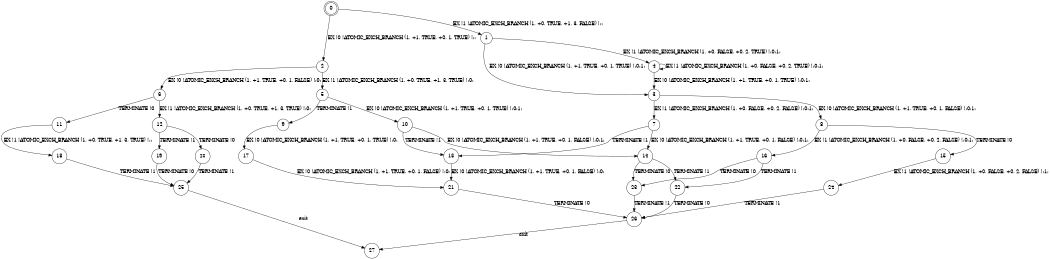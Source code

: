 digraph BCG {
size = "7, 10.5";
center = TRUE;
node [shape = circle];
0 [peripheries = 2];
0 -> 1 [label = "EX !1 !ATOMIC_EXCH_BRANCH (1, +0, TRUE, +1, 3, FALSE) !::"];
0 -> 2 [label = "EX !0 !ATOMIC_EXCH_BRANCH (1, +1, TRUE, +0, 1, TRUE) !::"];
1 -> 3 [label = "EX !0 !ATOMIC_EXCH_BRANCH (1, +1, TRUE, +0, 1, TRUE) !:0:1:"];
1 -> 4 [label = "EX !1 !ATOMIC_EXCH_BRANCH (1, +0, FALSE, +0, 2, TRUE) !:0:1:"];
2 -> 5 [label = "EX !1 !ATOMIC_EXCH_BRANCH (1, +0, TRUE, +1, 3, TRUE) !:0:"];
2 -> 6 [label = "EX !0 !ATOMIC_EXCH_BRANCH (1, +1, TRUE, +0, 1, FALSE) !:0:"];
3 -> 7 [label = "EX !1 !ATOMIC_EXCH_BRANCH (1, +0, FALSE, +0, 2, FALSE) !:0:1:"];
3 -> 8 [label = "EX !0 !ATOMIC_EXCH_BRANCH (1, +1, TRUE, +0, 1, FALSE) !:0:1:"];
4 -> 3 [label = "EX !0 !ATOMIC_EXCH_BRANCH (1, +1, TRUE, +0, 1, TRUE) !:0:1:"];
4 -> 4 [label = "EX !1 !ATOMIC_EXCH_BRANCH (1, +0, FALSE, +0, 2, TRUE) !:0:1:"];
5 -> 9 [label = "TERMINATE !1"];
5 -> 10 [label = "EX !0 !ATOMIC_EXCH_BRANCH (1, +1, TRUE, +0, 1, TRUE) !:0:1:"];
6 -> 11 [label = "TERMINATE !0"];
6 -> 12 [label = "EX !1 !ATOMIC_EXCH_BRANCH (1, +0, TRUE, +1, 3, TRUE) !:0:"];
7 -> 13 [label = "TERMINATE !1"];
7 -> 14 [label = "EX !0 !ATOMIC_EXCH_BRANCH (1, +1, TRUE, +0, 1, FALSE) !:0:1:"];
8 -> 15 [label = "TERMINATE !0"];
8 -> 16 [label = "EX !1 !ATOMIC_EXCH_BRANCH (1, +0, FALSE, +0, 2, FALSE) !:0:1:"];
9 -> 17 [label = "EX !0 !ATOMIC_EXCH_BRANCH (1, +1, TRUE, +0, 1, TRUE) !:0:"];
10 -> 13 [label = "TERMINATE !1"];
10 -> 14 [label = "EX !0 !ATOMIC_EXCH_BRANCH (1, +1, TRUE, +0, 1, FALSE) !:0:1:"];
11 -> 18 [label = "EX !1 !ATOMIC_EXCH_BRANCH (1, +0, TRUE, +1, 3, TRUE) !::"];
12 -> 19 [label = "TERMINATE !1"];
12 -> 20 [label = "TERMINATE !0"];
13 -> 21 [label = "EX !0 !ATOMIC_EXCH_BRANCH (1, +1, TRUE, +0, 1, FALSE) !:0:"];
14 -> 22 [label = "TERMINATE !1"];
14 -> 23 [label = "TERMINATE !0"];
15 -> 24 [label = "EX !1 !ATOMIC_EXCH_BRANCH (1, +0, FALSE, +0, 2, FALSE) !:1:"];
16 -> 22 [label = "TERMINATE !1"];
16 -> 23 [label = "TERMINATE !0"];
17 -> 21 [label = "EX !0 !ATOMIC_EXCH_BRANCH (1, +1, TRUE, +0, 1, FALSE) !:0:"];
18 -> 25 [label = "TERMINATE !1"];
19 -> 25 [label = "TERMINATE !0"];
20 -> 25 [label = "TERMINATE !1"];
21 -> 26 [label = "TERMINATE !0"];
22 -> 26 [label = "TERMINATE !0"];
23 -> 26 [label = "TERMINATE !1"];
24 -> 26 [label = "TERMINATE !1"];
25 -> 27 [label = "exit"];
26 -> 27 [label = "exit"];
}
